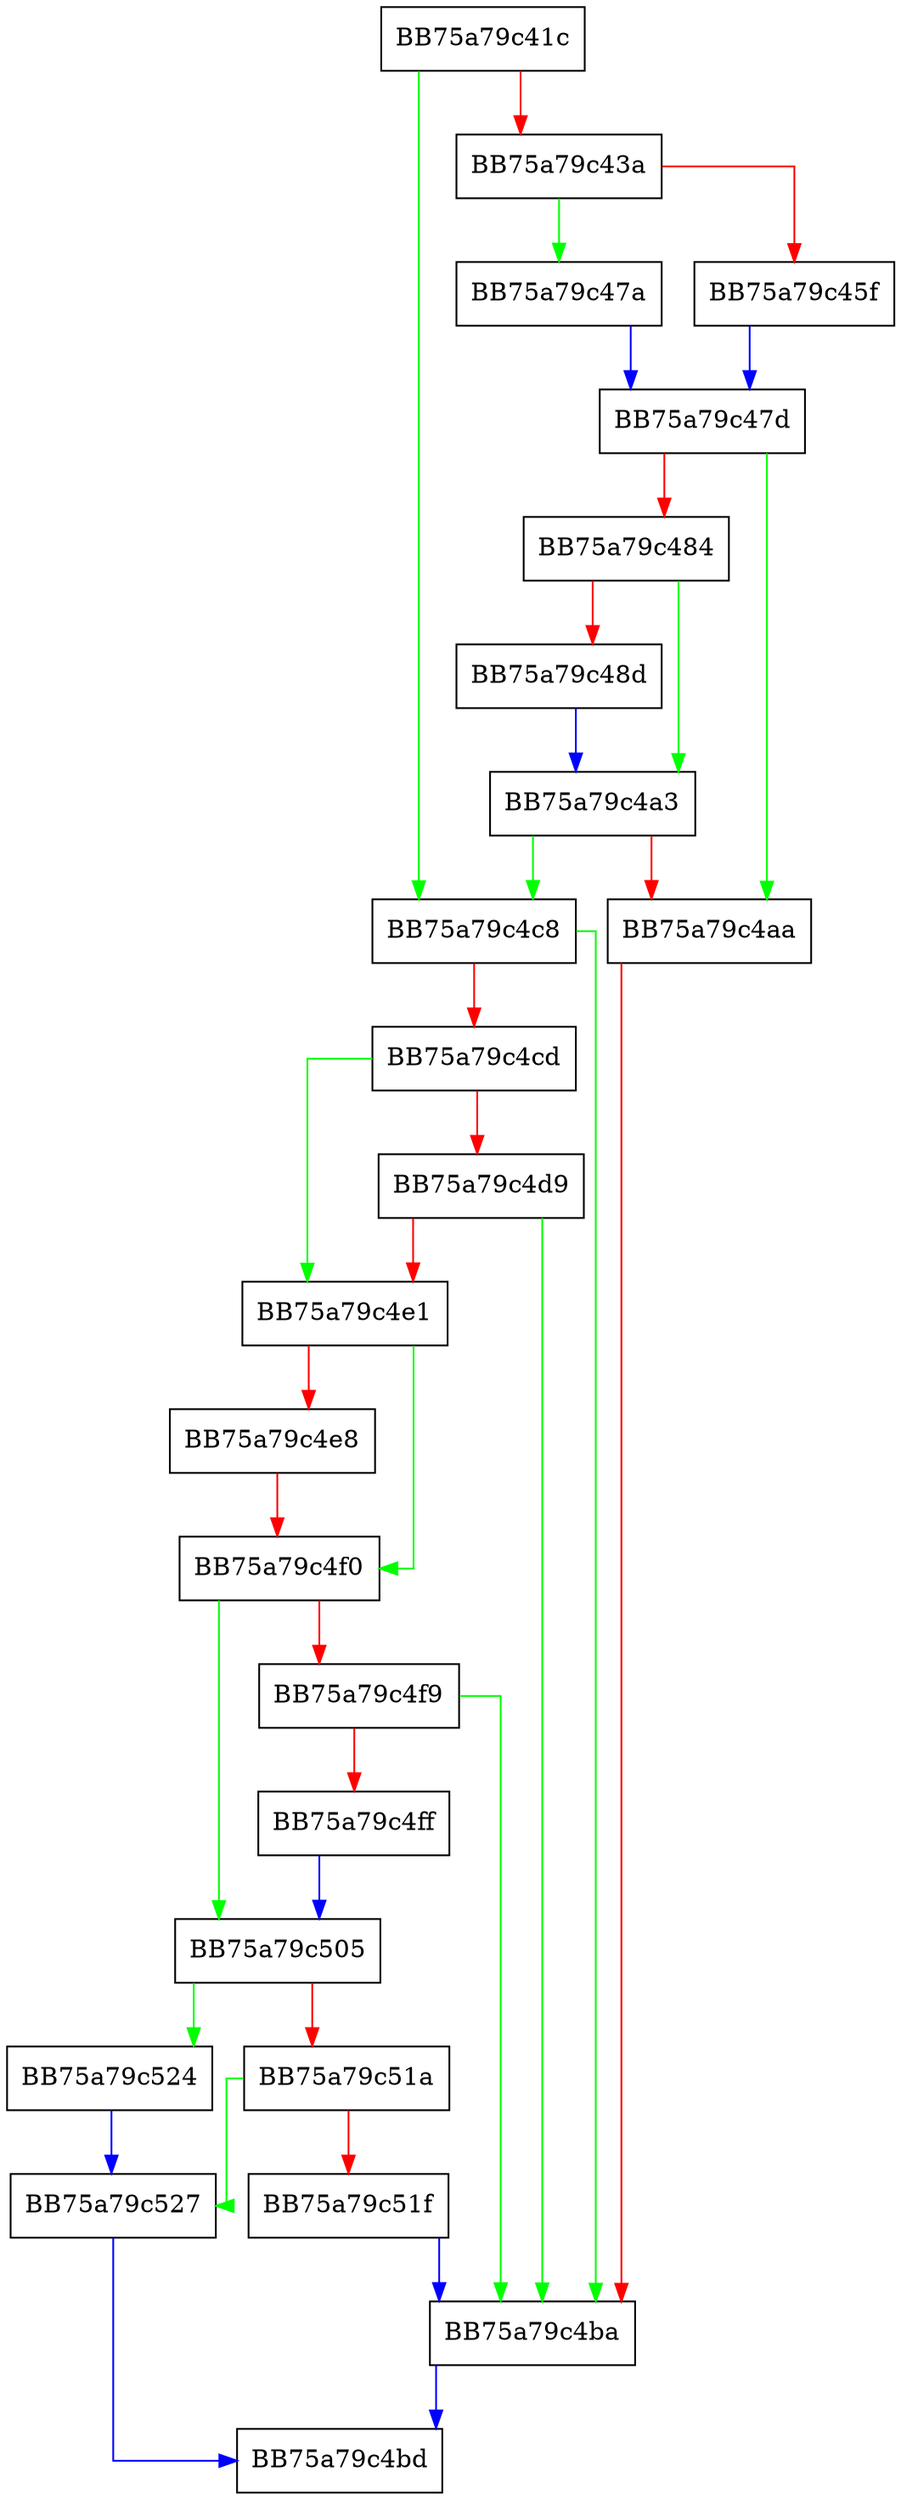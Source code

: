digraph _ungetc_nolock {
  node [shape="box"];
  graph [splines=ortho];
  BB75a79c41c -> BB75a79c4c8 [color="green"];
  BB75a79c41c -> BB75a79c43a [color="red"];
  BB75a79c43a -> BB75a79c47a [color="green"];
  BB75a79c43a -> BB75a79c45f [color="red"];
  BB75a79c45f -> BB75a79c47d [color="blue"];
  BB75a79c47a -> BB75a79c47d [color="blue"];
  BB75a79c47d -> BB75a79c4aa [color="green"];
  BB75a79c47d -> BB75a79c484 [color="red"];
  BB75a79c484 -> BB75a79c4a3 [color="green"];
  BB75a79c484 -> BB75a79c48d [color="red"];
  BB75a79c48d -> BB75a79c4a3 [color="blue"];
  BB75a79c4a3 -> BB75a79c4c8 [color="green"];
  BB75a79c4a3 -> BB75a79c4aa [color="red"];
  BB75a79c4aa -> BB75a79c4ba [color="red"];
  BB75a79c4ba -> BB75a79c4bd [color="blue"];
  BB75a79c4c8 -> BB75a79c4ba [color="green"];
  BB75a79c4c8 -> BB75a79c4cd [color="red"];
  BB75a79c4cd -> BB75a79c4e1 [color="green"];
  BB75a79c4cd -> BB75a79c4d9 [color="red"];
  BB75a79c4d9 -> BB75a79c4ba [color="green"];
  BB75a79c4d9 -> BB75a79c4e1 [color="red"];
  BB75a79c4e1 -> BB75a79c4f0 [color="green"];
  BB75a79c4e1 -> BB75a79c4e8 [color="red"];
  BB75a79c4e8 -> BB75a79c4f0 [color="red"];
  BB75a79c4f0 -> BB75a79c505 [color="green"];
  BB75a79c4f0 -> BB75a79c4f9 [color="red"];
  BB75a79c4f9 -> BB75a79c4ba [color="green"];
  BB75a79c4f9 -> BB75a79c4ff [color="red"];
  BB75a79c4ff -> BB75a79c505 [color="blue"];
  BB75a79c505 -> BB75a79c524 [color="green"];
  BB75a79c505 -> BB75a79c51a [color="red"];
  BB75a79c51a -> BB75a79c527 [color="green"];
  BB75a79c51a -> BB75a79c51f [color="red"];
  BB75a79c51f -> BB75a79c4ba [color="blue"];
  BB75a79c524 -> BB75a79c527 [color="blue"];
  BB75a79c527 -> BB75a79c4bd [color="blue"];
}